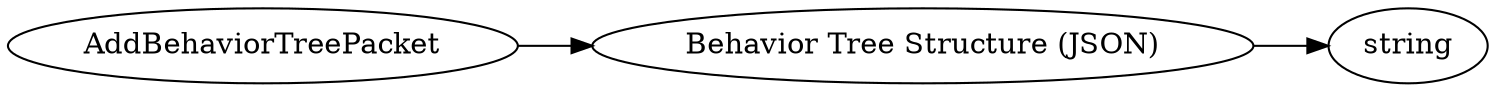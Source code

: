 digraph "AddBehaviorTreePacket" {
rankdir = LR
0
0 -> 1
1 -> 2

0 [label="AddBehaviorTreePacket",comment="name: \"AddBehaviorTreePacket\", typeName: \"\", id: 0, branchId: 89, recurseId: -1, attributes: 0, notes: \"\""];
1 [label="Behavior Tree Structure (JSON)",comment="name: \"Behavior Tree Structure (JSON)\", typeName: \"\", id: 1, branchId: 0, recurseId: -1, attributes: 0, notes: \"\""];
2 [label="string",comment="name: \"string\", typeName: \"\", id: 2, branchId: 0, recurseId: -1, attributes: 512, notes: \"\""];
{ rank = max;2}

}

